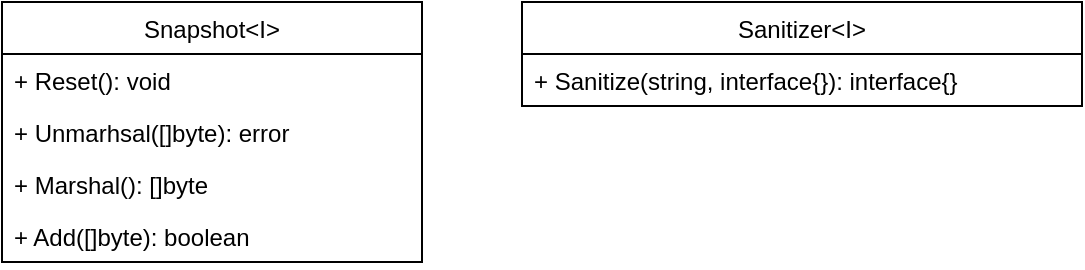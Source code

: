<mxfile version="12.8.8" type="github">
  <diagram name="Page-1" id="9f46799a-70d6-7492-0946-bef42562c5a5">
    <mxGraphModel dx="1422" dy="771" grid="1" gridSize="10" guides="1" tooltips="1" connect="1" arrows="1" fold="1" page="1" pageScale="1" pageWidth="1100" pageHeight="850" background="#ffffff" math="0" shadow="0">
      <root>
        <mxCell id="0" />
        <mxCell id="1" parent="0" />
        <mxCell id="2IR7Bkg2tbde0Om3c2JG-1" value="Snapshot&lt;I&gt;" style="swimlane;fontStyle=0;childLayout=stackLayout;horizontal=1;startSize=26;fillColor=none;horizontalStack=0;resizeParent=1;resizeParentMax=0;resizeLast=0;collapsible=1;marginBottom=0;" vertex="1" parent="1">
          <mxGeometry x="80" y="30" width="210" height="130" as="geometry" />
        </mxCell>
        <mxCell id="2IR7Bkg2tbde0Om3c2JG-2" value="+ Reset(): void" style="text;strokeColor=none;fillColor=none;align=left;verticalAlign=top;spacingLeft=4;spacingRight=4;overflow=hidden;rotatable=0;points=[[0,0.5],[1,0.5]];portConstraint=eastwest;" vertex="1" parent="2IR7Bkg2tbde0Om3c2JG-1">
          <mxGeometry y="26" width="210" height="26" as="geometry" />
        </mxCell>
        <mxCell id="2IR7Bkg2tbde0Om3c2JG-3" value="+ Unmarhsal([]byte): error" style="text;strokeColor=none;fillColor=none;align=left;verticalAlign=top;spacingLeft=4;spacingRight=4;overflow=hidden;rotatable=0;points=[[0,0.5],[1,0.5]];portConstraint=eastwest;" vertex="1" parent="2IR7Bkg2tbde0Om3c2JG-1">
          <mxGeometry y="52" width="210" height="26" as="geometry" />
        </mxCell>
        <mxCell id="2IR7Bkg2tbde0Om3c2JG-4" value="+ Marshal(): []byte&#xa;" style="text;strokeColor=none;fillColor=none;align=left;verticalAlign=top;spacingLeft=4;spacingRight=4;overflow=hidden;rotatable=0;points=[[0,0.5],[1,0.5]];portConstraint=eastwest;" vertex="1" parent="2IR7Bkg2tbde0Om3c2JG-1">
          <mxGeometry y="78" width="210" height="26" as="geometry" />
        </mxCell>
        <mxCell id="2IR7Bkg2tbde0Om3c2JG-10" value="+ Add([]byte): boolean" style="text;strokeColor=none;fillColor=none;align=left;verticalAlign=top;spacingLeft=4;spacingRight=4;overflow=hidden;rotatable=0;points=[[0,0.5],[1,0.5]];portConstraint=eastwest;" vertex="1" parent="2IR7Bkg2tbde0Om3c2JG-1">
          <mxGeometry y="104" width="210" height="26" as="geometry" />
        </mxCell>
        <mxCell id="2IR7Bkg2tbde0Om3c2JG-11" value="Sanitizer&lt;I&gt;" style="swimlane;fontStyle=0;childLayout=stackLayout;horizontal=1;startSize=26;fillColor=none;horizontalStack=0;resizeParent=1;resizeParentMax=0;resizeLast=0;collapsible=1;marginBottom=0;" vertex="1" parent="1">
          <mxGeometry x="340" y="30" width="280" height="52" as="geometry" />
        </mxCell>
        <mxCell id="2IR7Bkg2tbde0Om3c2JG-12" value="+ Sanitize(string, interface{}): interface{}" style="text;strokeColor=none;fillColor=none;align=left;verticalAlign=top;spacingLeft=4;spacingRight=4;overflow=hidden;rotatable=0;points=[[0,0.5],[1,0.5]];portConstraint=eastwest;" vertex="1" parent="2IR7Bkg2tbde0Om3c2JG-11">
          <mxGeometry y="26" width="280" height="26" as="geometry" />
        </mxCell>
      </root>
    </mxGraphModel>
  </diagram>
</mxfile>
